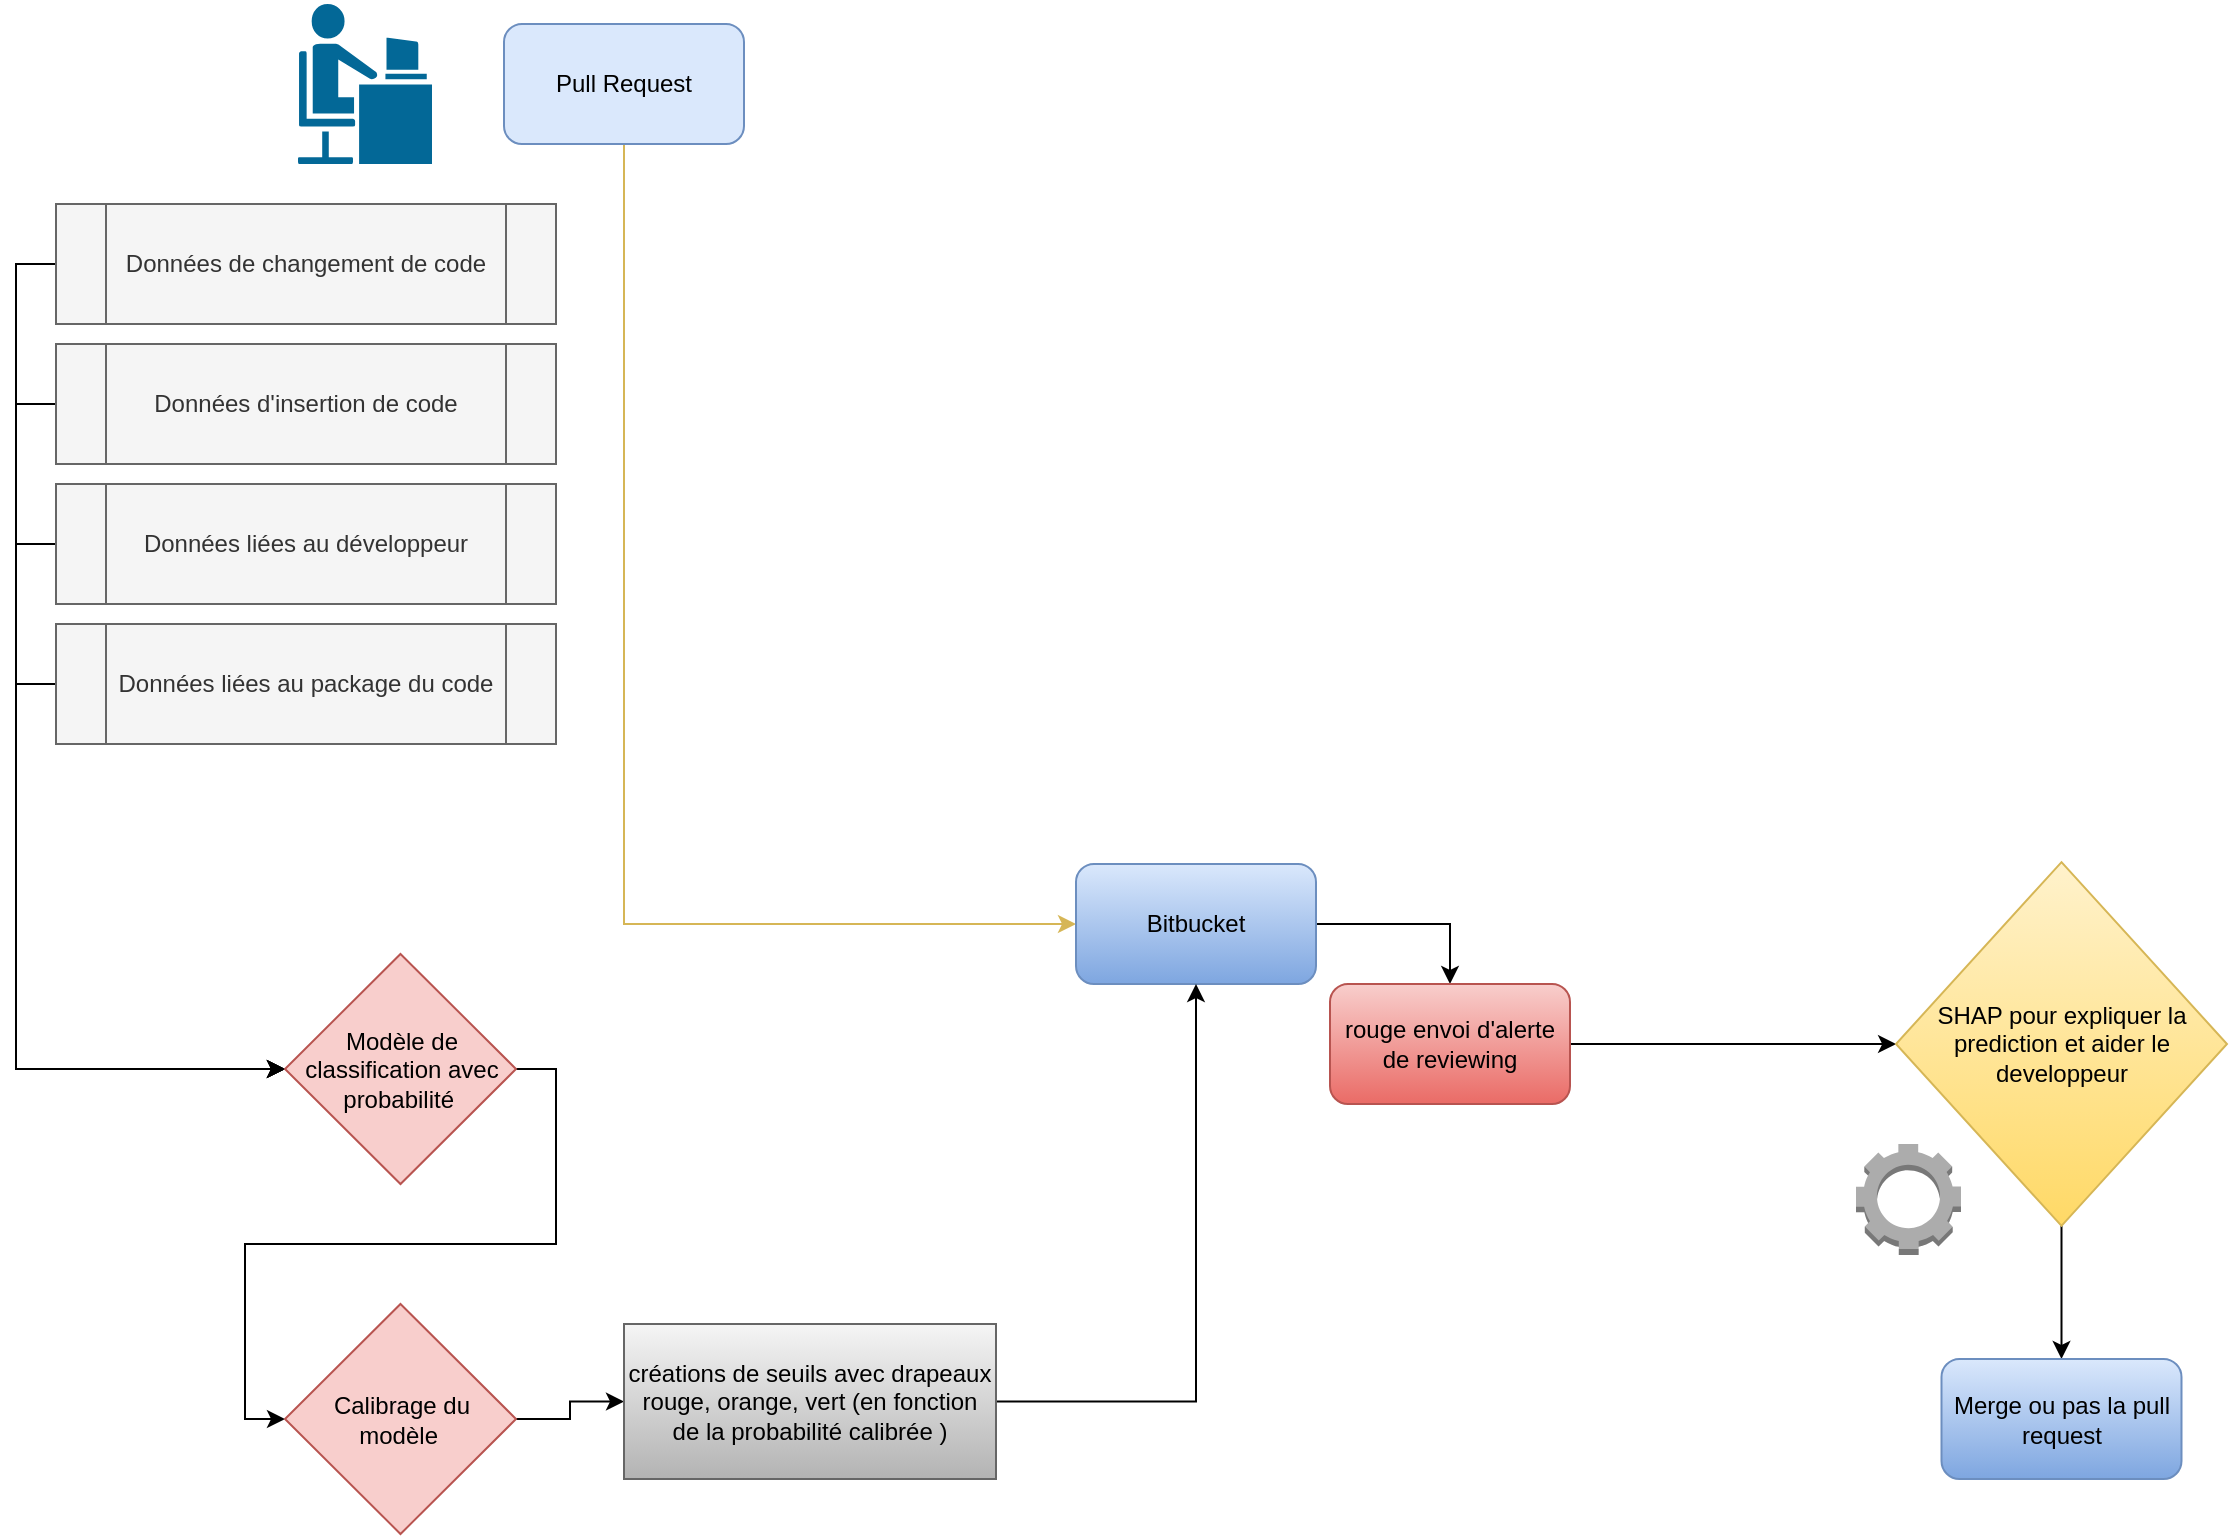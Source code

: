 <mxfile version="20.6.0" type="device"><diagram id="LcfHYjeQmkgstlTcALx4" name="Page-1"><mxGraphModel dx="782" dy="436" grid="1" gridSize="10" guides="1" tooltips="1" connect="1" arrows="1" fold="1" page="1" pageScale="1" pageWidth="827" pageHeight="1169" math="0" shadow="0"><root><mxCell id="0"/><mxCell id="1" parent="0"/><mxCell id="rls4g0Z82LCrSOYq7xRM-4" style="edgeStyle=orthogonalEdgeStyle;rounded=0;orthogonalLoop=1;jettySize=auto;html=1;exitX=0.5;exitY=1;exitDx=0;exitDy=0;entryX=0;entryY=0.5;entryDx=0;entryDy=0;fillColor=#fff2cc;strokeColor=#d6b656;" edge="1" parent="1" source="rls4g0Z82LCrSOYq7xRM-1" target="rls4g0Z82LCrSOYq7xRM-3"><mxGeometry relative="1" as="geometry"/></mxCell><mxCell id="rls4g0Z82LCrSOYq7xRM-1" value="Pull Request" style="rounded=1;whiteSpace=wrap;html=1;fillColor=#dae8fc;strokeColor=#6c8ebf;" vertex="1" parent="1"><mxGeometry x="294" y="80" width="120" height="60" as="geometry"/></mxCell><mxCell id="rls4g0Z82LCrSOYq7xRM-2" value="" style="shape=mxgraph.cisco.people.androgenous_person;html=1;pointerEvents=1;dashed=0;fillColor=#036897;strokeColor=#ffffff;strokeWidth=2;verticalLabelPosition=bottom;verticalAlign=top;align=center;outlineConnect=0;" vertex="1" parent="1"><mxGeometry x="190" y="69" width="69" height="82" as="geometry"/></mxCell><mxCell id="rls4g0Z82LCrSOYq7xRM-26" style="edgeStyle=orthogonalEdgeStyle;rounded=0;orthogonalLoop=1;jettySize=auto;html=1;exitX=1;exitY=0.5;exitDx=0;exitDy=0;entryX=0.5;entryY=0;entryDx=0;entryDy=0;" edge="1" parent="1" source="rls4g0Z82LCrSOYq7xRM-3" target="rls4g0Z82LCrSOYq7xRM-22"><mxGeometry relative="1" as="geometry"/></mxCell><mxCell id="rls4g0Z82LCrSOYq7xRM-3" value="Bitbucket" style="rounded=1;whiteSpace=wrap;html=1;fillColor=#dae8fc;gradientColor=#7ea6e0;strokeColor=#6c8ebf;" vertex="1" parent="1"><mxGeometry x="580" y="500" width="120" height="60" as="geometry"/></mxCell><mxCell id="rls4g0Z82LCrSOYq7xRM-13" style="edgeStyle=orthogonalEdgeStyle;rounded=0;orthogonalLoop=1;jettySize=auto;html=1;exitX=0;exitY=0.5;exitDx=0;exitDy=0;entryX=0;entryY=0.5;entryDx=0;entryDy=0;" edge="1" parent="1" source="rls4g0Z82LCrSOYq7xRM-5" target="rls4g0Z82LCrSOYq7xRM-9"><mxGeometry relative="1" as="geometry"/></mxCell><mxCell id="rls4g0Z82LCrSOYq7xRM-5" value="Données de changement de code" style="shape=process;whiteSpace=wrap;html=1;backgroundOutline=1;fillColor=#f5f5f5;fontColor=#333333;strokeColor=#666666;" vertex="1" parent="1"><mxGeometry x="70" y="170" width="250" height="60" as="geometry"/></mxCell><mxCell id="rls4g0Z82LCrSOYq7xRM-14" style="edgeStyle=orthogonalEdgeStyle;rounded=0;orthogonalLoop=1;jettySize=auto;html=1;exitX=0;exitY=0.5;exitDx=0;exitDy=0;entryX=0;entryY=0.5;entryDx=0;entryDy=0;" edge="1" parent="1" source="rls4g0Z82LCrSOYq7xRM-6" target="rls4g0Z82LCrSOYq7xRM-9"><mxGeometry relative="1" as="geometry"/></mxCell><mxCell id="rls4g0Z82LCrSOYq7xRM-6" value="Données d'insertion de code" style="shape=process;whiteSpace=wrap;html=1;backgroundOutline=1;fillColor=#f5f5f5;fontColor=#333333;strokeColor=#666666;" vertex="1" parent="1"><mxGeometry x="70" y="240" width="250" height="60" as="geometry"/></mxCell><mxCell id="rls4g0Z82LCrSOYq7xRM-15" style="edgeStyle=orthogonalEdgeStyle;rounded=0;orthogonalLoop=1;jettySize=auto;html=1;exitX=0;exitY=0.5;exitDx=0;exitDy=0;entryX=0;entryY=0.5;entryDx=0;entryDy=0;" edge="1" parent="1" source="rls4g0Z82LCrSOYq7xRM-7" target="rls4g0Z82LCrSOYq7xRM-9"><mxGeometry relative="1" as="geometry"/></mxCell><mxCell id="rls4g0Z82LCrSOYq7xRM-7" value="Données liées au développeur" style="shape=process;whiteSpace=wrap;html=1;backgroundOutline=1;fillColor=#f5f5f5;fontColor=#333333;strokeColor=#666666;" vertex="1" parent="1"><mxGeometry x="70" y="310" width="250" height="60" as="geometry"/></mxCell><mxCell id="rls4g0Z82LCrSOYq7xRM-16" style="edgeStyle=orthogonalEdgeStyle;rounded=0;orthogonalLoop=1;jettySize=auto;html=1;exitX=0;exitY=0.5;exitDx=0;exitDy=0;entryX=0;entryY=0.5;entryDx=0;entryDy=0;" edge="1" parent="1" source="rls4g0Z82LCrSOYq7xRM-8" target="rls4g0Z82LCrSOYq7xRM-9"><mxGeometry relative="1" as="geometry"/></mxCell><mxCell id="rls4g0Z82LCrSOYq7xRM-8" value="Données liées au package du code" style="shape=process;whiteSpace=wrap;html=1;backgroundOutline=1;fillColor=#f5f5f5;fontColor=#333333;strokeColor=#666666;" vertex="1" parent="1"><mxGeometry x="70" y="380" width="250" height="60" as="geometry"/></mxCell><mxCell id="rls4g0Z82LCrSOYq7xRM-18" style="edgeStyle=orthogonalEdgeStyle;rounded=0;orthogonalLoop=1;jettySize=auto;html=1;exitX=1;exitY=0.5;exitDx=0;exitDy=0;entryX=0;entryY=0.5;entryDx=0;entryDy=0;" edge="1" parent="1" source="rls4g0Z82LCrSOYq7xRM-9" target="rls4g0Z82LCrSOYq7xRM-17"><mxGeometry relative="1" as="geometry"/></mxCell><mxCell id="rls4g0Z82LCrSOYq7xRM-9" value="Modèle de classification avec probabilité&amp;nbsp;" style="rhombus;whiteSpace=wrap;html=1;fillColor=#f8cecc;strokeColor=#b85450;" vertex="1" parent="1"><mxGeometry x="184.5" y="545" width="115.5" height="115" as="geometry"/></mxCell><mxCell id="rls4g0Z82LCrSOYq7xRM-20" style="edgeStyle=orthogonalEdgeStyle;rounded=0;orthogonalLoop=1;jettySize=auto;html=1;exitX=1;exitY=0.5;exitDx=0;exitDy=0;entryX=0;entryY=0.5;entryDx=0;entryDy=0;" edge="1" parent="1" source="rls4g0Z82LCrSOYq7xRM-17" target="rls4g0Z82LCrSOYq7xRM-19"><mxGeometry relative="1" as="geometry"/></mxCell><mxCell id="rls4g0Z82LCrSOYq7xRM-17" value="Calibrage du modèle&amp;nbsp;" style="rhombus;whiteSpace=wrap;html=1;fillColor=#f8cecc;strokeColor=#b85450;" vertex="1" parent="1"><mxGeometry x="184.5" y="720" width="115.5" height="115" as="geometry"/></mxCell><mxCell id="rls4g0Z82LCrSOYq7xRM-21" style="edgeStyle=orthogonalEdgeStyle;rounded=0;orthogonalLoop=1;jettySize=auto;html=1;exitX=1;exitY=0.5;exitDx=0;exitDy=0;entryX=0.5;entryY=1;entryDx=0;entryDy=0;" edge="1" parent="1" source="rls4g0Z82LCrSOYq7xRM-19" target="rls4g0Z82LCrSOYq7xRM-3"><mxGeometry relative="1" as="geometry"/></mxCell><mxCell id="rls4g0Z82LCrSOYq7xRM-19" value="créations de seuils avec drapeaux rouge, orange, vert (en fonction de la probabilité calibrée )" style="rounded=0;whiteSpace=wrap;html=1;fillColor=#f5f5f5;gradientColor=#b3b3b3;strokeColor=#666666;" vertex="1" parent="1"><mxGeometry x="354" y="730" width="186" height="77.5" as="geometry"/></mxCell><mxCell id="rls4g0Z82LCrSOYq7xRM-25" style="edgeStyle=orthogonalEdgeStyle;rounded=0;orthogonalLoop=1;jettySize=auto;html=1;exitX=1;exitY=0.5;exitDx=0;exitDy=0;" edge="1" parent="1" source="rls4g0Z82LCrSOYq7xRM-22" target="rls4g0Z82LCrSOYq7xRM-24"><mxGeometry relative="1" as="geometry"/></mxCell><mxCell id="rls4g0Z82LCrSOYq7xRM-22" value="rouge envoi d'alerte de reviewing" style="rounded=1;whiteSpace=wrap;html=1;fillColor=#f8cecc;gradientColor=#ea6b66;strokeColor=#b85450;" vertex="1" parent="1"><mxGeometry x="707" y="560" width="120" height="60" as="geometry"/></mxCell><mxCell id="rls4g0Z82LCrSOYq7xRM-29" style="edgeStyle=orthogonalEdgeStyle;rounded=0;orthogonalLoop=1;jettySize=auto;html=1;exitX=0.5;exitY=1;exitDx=0;exitDy=0;entryX=0.5;entryY=0;entryDx=0;entryDy=0;" edge="1" parent="1" source="rls4g0Z82LCrSOYq7xRM-24" target="rls4g0Z82LCrSOYq7xRM-28"><mxGeometry relative="1" as="geometry"/></mxCell><mxCell id="rls4g0Z82LCrSOYq7xRM-24" value="SHAP pour expliquer la prediction et aider le developpeur" style="rhombus;whiteSpace=wrap;html=1;fillColor=#fff2cc;gradientColor=#ffd966;strokeColor=#d6b656;" vertex="1" parent="1"><mxGeometry x="990" y="499.06" width="165.5" height="181.88" as="geometry"/></mxCell><mxCell id="rls4g0Z82LCrSOYq7xRM-27" value="" style="outlineConnect=0;dashed=0;verticalLabelPosition=bottom;verticalAlign=top;align=center;html=1;shape=mxgraph.aws3.human_intelligence_tasks_hit;fillColor=#ACACAC;gradientColor=none;" vertex="1" parent="1"><mxGeometry x="970" y="640" width="52.5" height="55.5" as="geometry"/></mxCell><mxCell id="rls4g0Z82LCrSOYq7xRM-28" value="Merge ou pas la pull request" style="rounded=1;whiteSpace=wrap;html=1;fillColor=#dae8fc;gradientColor=#7ea6e0;strokeColor=#6c8ebf;" vertex="1" parent="1"><mxGeometry x="1012.75" y="747.5" width="120" height="60" as="geometry"/></mxCell></root></mxGraphModel></diagram></mxfile>